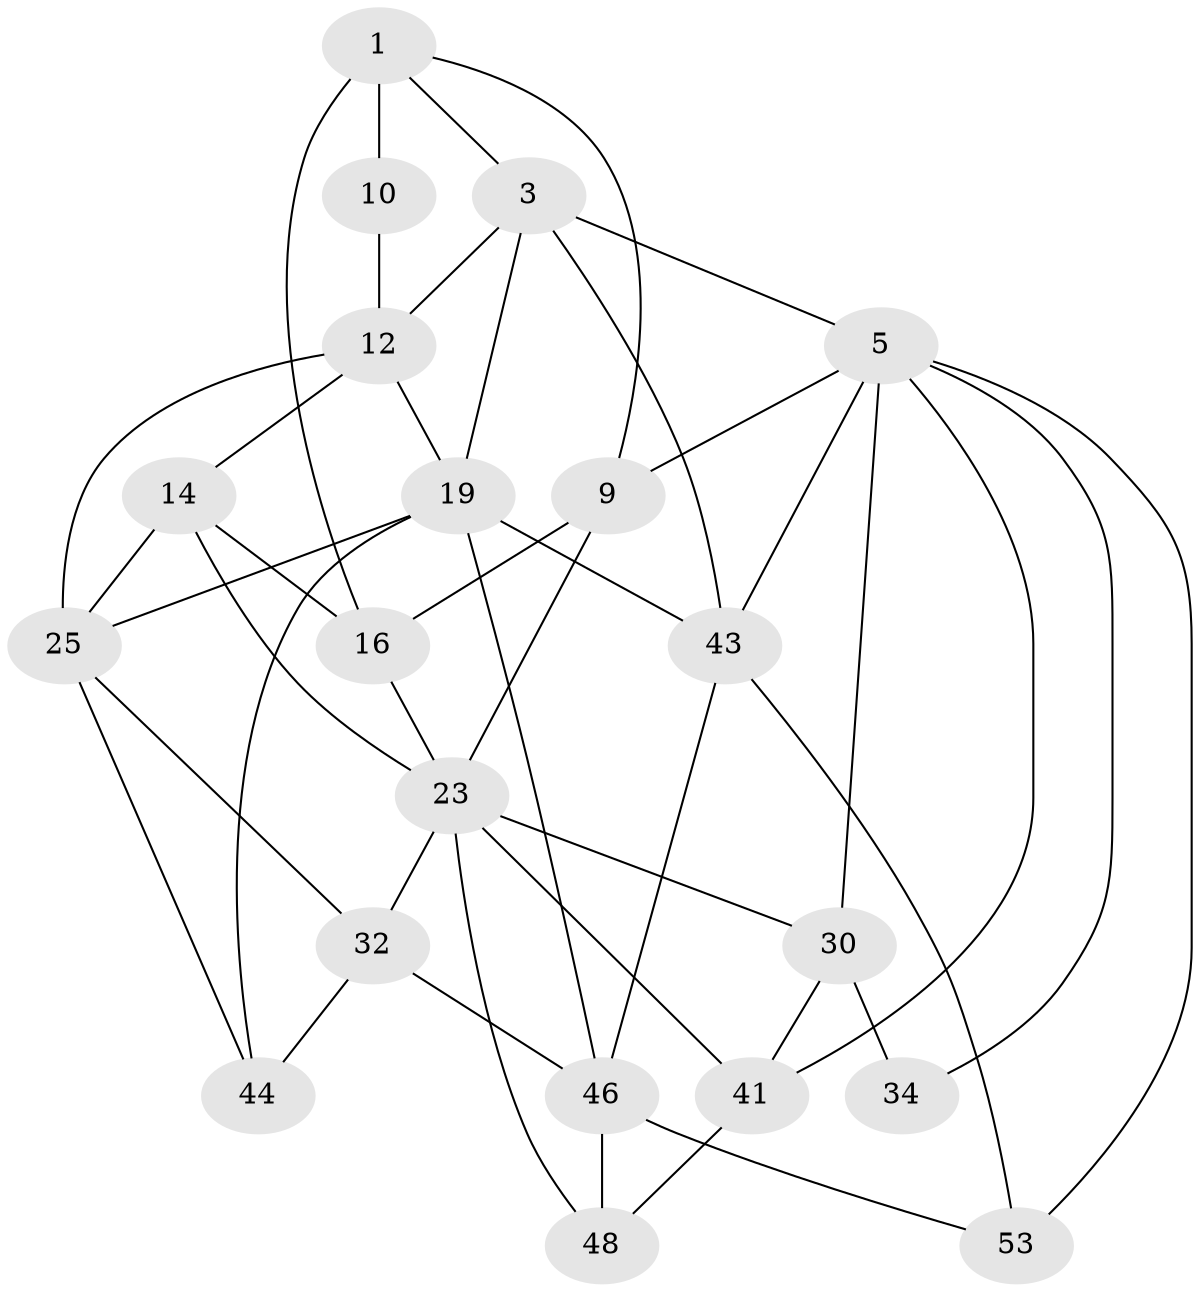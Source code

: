 // original degree distribution, {3: 0.037037037037037035, 4: 0.2222222222222222, 5: 0.5555555555555556, 6: 0.18518518518518517}
// Generated by graph-tools (version 1.1) at 2025/21/03/04/25 18:21:32]
// undirected, 20 vertices, 43 edges
graph export_dot {
graph [start="1"]
  node [color=gray90,style=filled];
  1 [pos="+0.5300367753383162+0",super="+2+7"];
  3 [pos="+0.7439020183718881+0",super="+4+11"];
  5 [pos="+0+0",super="+17+6+35"];
  9 [pos="+0.28336987608192654+0.09449657584761274",super="+18"];
  10 [pos="+0.5036915829630976+0.1355372827743368"];
  12 [pos="+0.5716461339292367+0.2029183243296971",super="+13+24"];
  14 [pos="+0.44663651476663796+0.3045096370531772",super="+15"];
  16 [pos="+0.36671987990569915+0.1839033016375788",super="+21"];
  19 [pos="+1+0.25547210092317224",super="+20+36"];
  23 [pos="+0.26237107141201216+0.3000623902568541",super="+27"];
  25 [pos="+0.7211965349877162+0.42207513602404495",super="+38+26"];
  30 [pos="+0.12701654315304525+0.4298444366475867",super="+42"];
  32 [pos="+0.4823432990191654+0.48909044071167107",super="+45"];
  34 [pos="+0+0.8020009023948856"];
  41 [pos="+0.1415577890776837+0.7442571931658932",super="+52"];
  43 [pos="+1+1",super="+51"];
  44 [pos="+0.682502507477139+0.6850934192342921"];
  46 [pos="+0.6037731528839951+0.7998526122116427",super="+47+50"];
  48 [pos="+0.42575354712830343+0.7744063570955971"];
  53 [pos="+0.5145833246628188+1"];
  1 -- 10 [weight=2];
  1 -- 3;
  1 -- 16;
  1 -- 9;
  3 -- 19 [weight=2];
  3 -- 43;
  3 -- 5;
  3 -- 12;
  5 -- 34 [weight=2];
  5 -- 30;
  5 -- 9 [weight=2];
  5 -- 53;
  5 -- 41;
  5 -- 43;
  9 -- 16;
  9 -- 23;
  10 -- 12;
  12 -- 14;
  12 -- 25;
  12 -- 19;
  14 -- 25;
  14 -- 16;
  14 -- 23;
  16 -- 23;
  19 -- 25;
  19 -- 43;
  19 -- 44;
  19 -- 46;
  23 -- 32;
  23 -- 48;
  23 -- 30;
  23 -- 41;
  25 -- 44;
  25 -- 32;
  30 -- 41;
  30 -- 34;
  32 -- 44;
  32 -- 46;
  41 -- 48;
  43 -- 53;
  43 -- 46;
  46 -- 48;
  46 -- 53;
}
